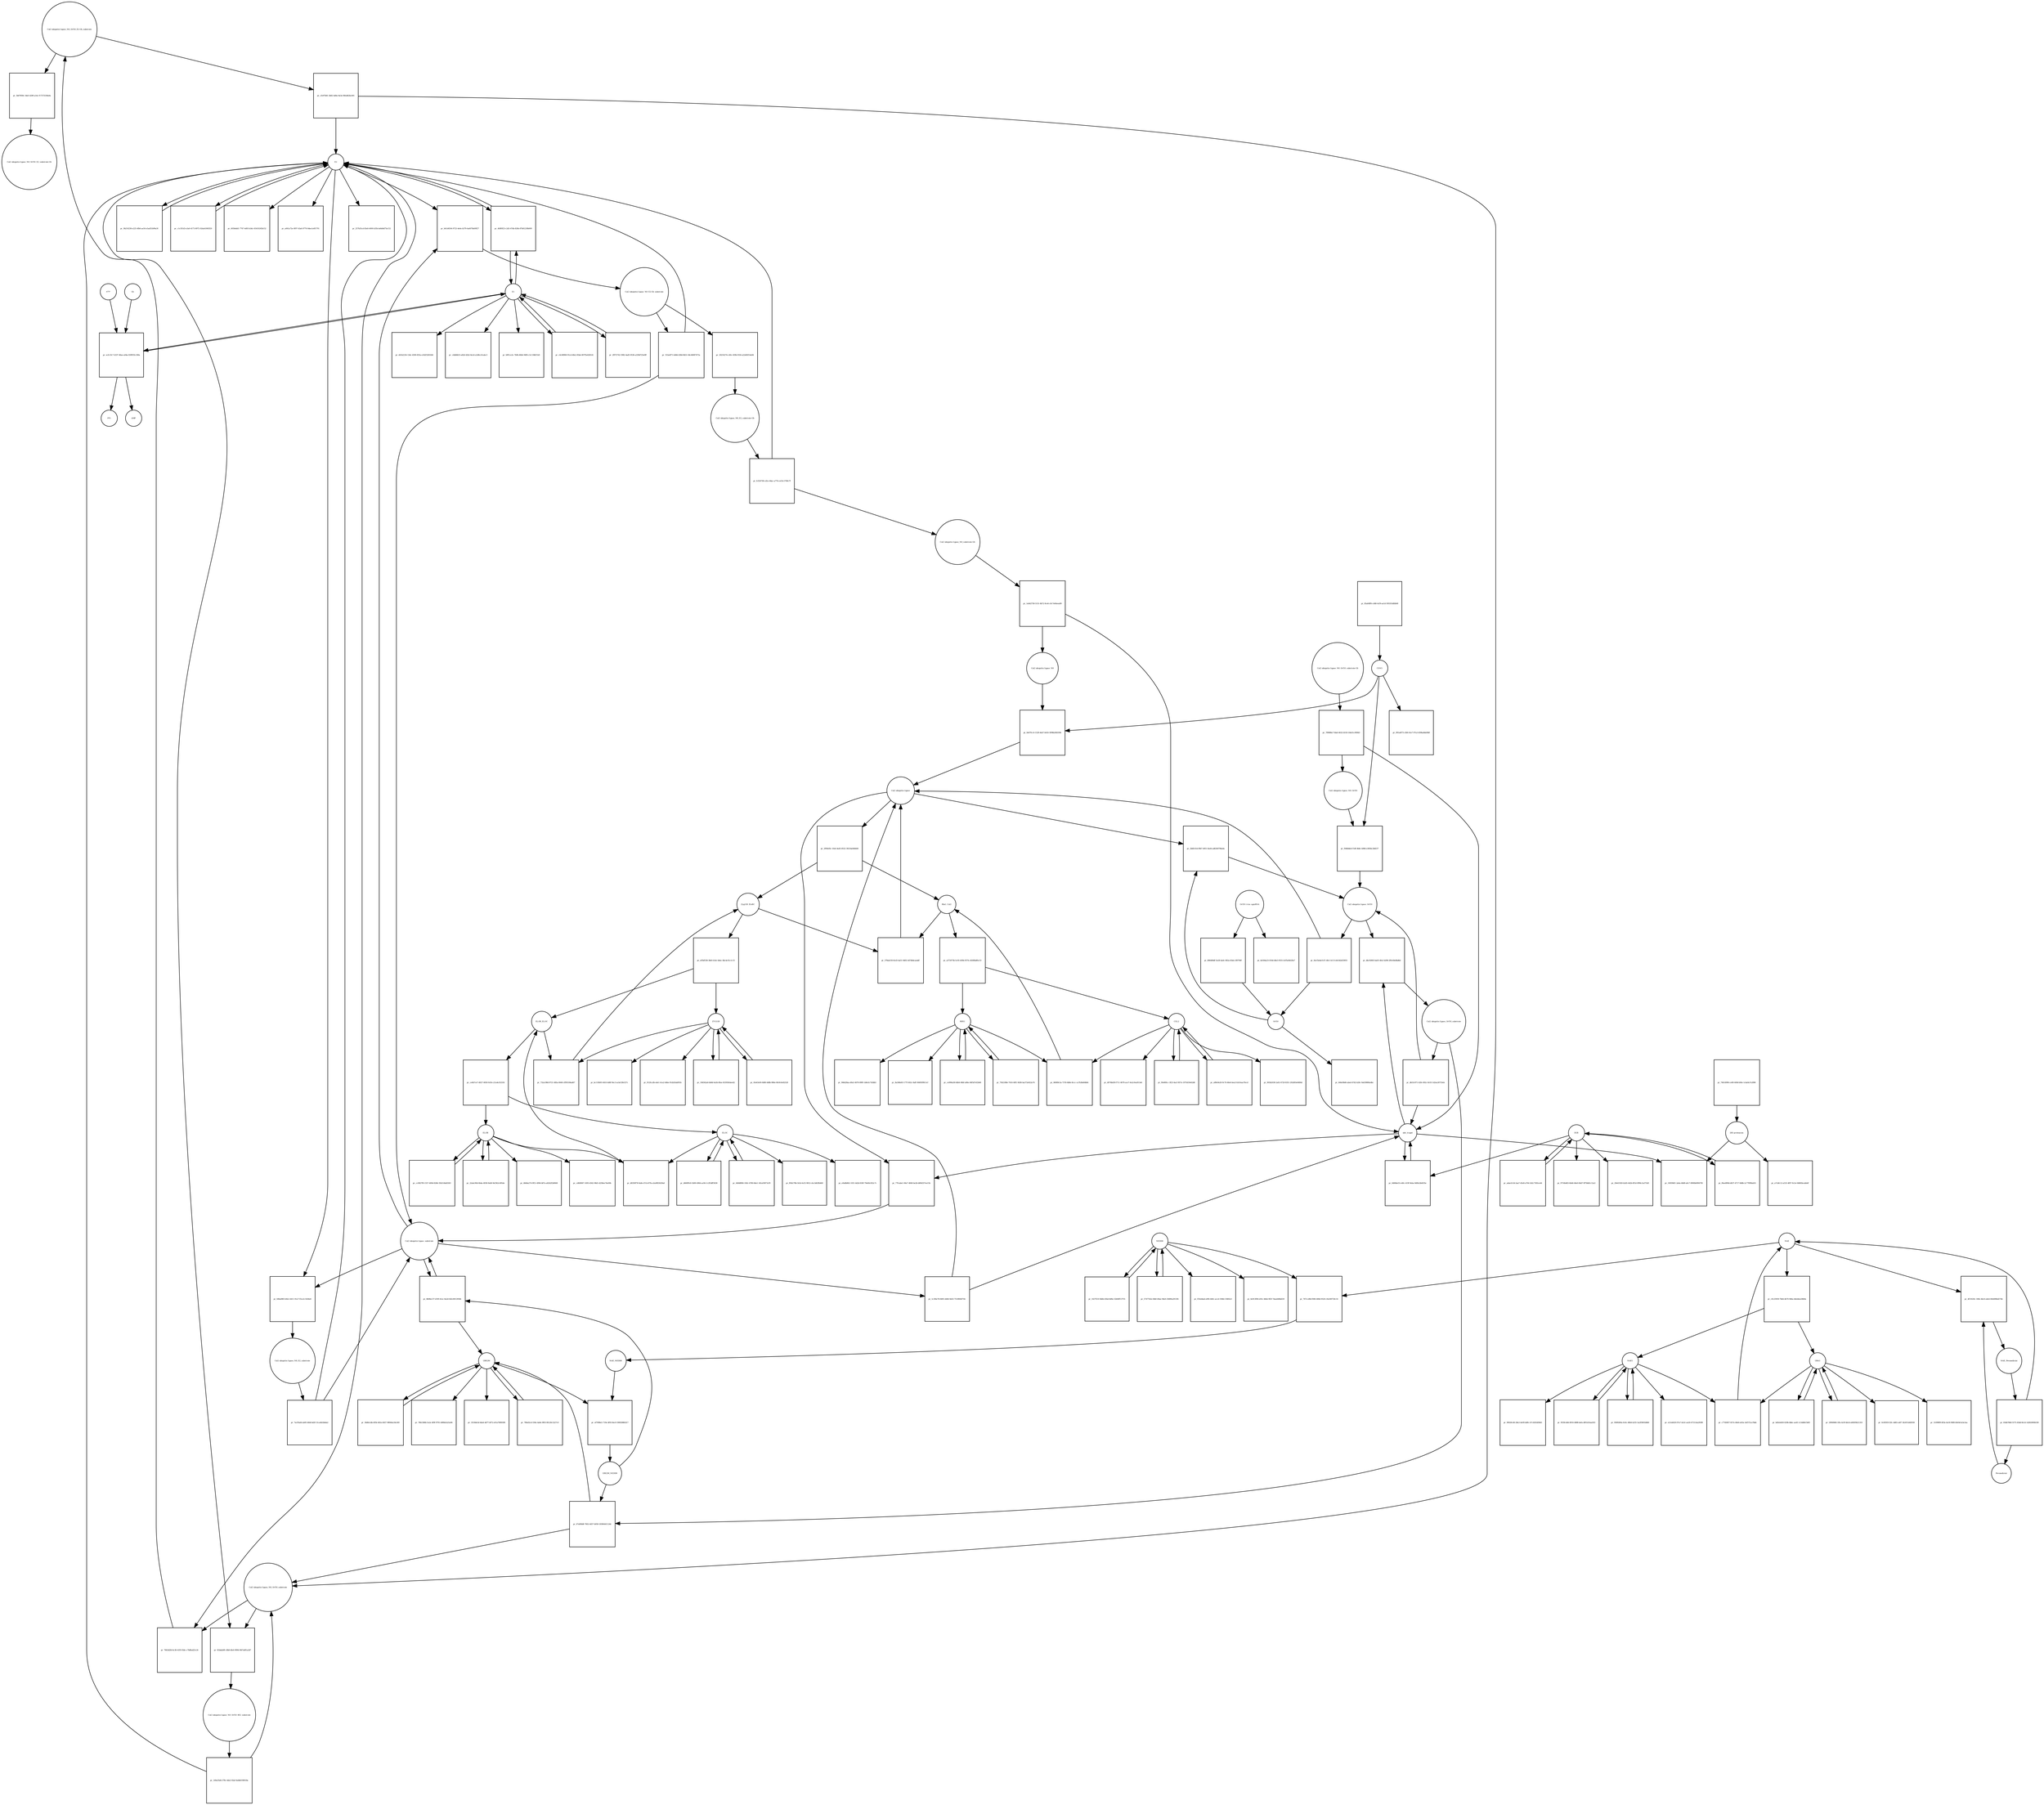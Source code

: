 strict digraph  {
"Cul2 ubiquitin ligase_N8_Orf10_E2-Ub_substrate" [annotation="urn_miriam_ncbiprotein_BCD58762|urn_miriam_hgnc.symbol_UBE2|urn_miriam_hgnc.symbol_ZYG11B|urn_miriam_hgnc.symbol_ELOB|urn_miriam_hgnc.symbol_ELOC|urn_miriam_hgnc.symbol_RBX1|urn_miriam_hgnc.symbol_CUL2|urn_miriam_hgnc.symbol_NEDD8", bipartite=0, cls=complex, fontsize=4, label="Cul2 ubiquitin ligase_N8_Orf10_E2-Ub_substrate", shape=circle];
"pr_5b07859c-3de5-429f-a14c-f17272539a9a" [annotation="", bipartite=1, cls=process, fontsize=4, label="pr_5b07859c-3de5-429f-a14c-f17272539a9a", shape=square];
"Cul2 ubiquitin ligase_N8_Orf10_E2_substrate-Ub" [annotation="urn_miriam_ncbiprotein_BCD58762|urn_miriam_hgnc.symbol_UBE2|urn_miriam_hgnc.symbol_ZYG11B|urn_miriam_hgnc.symbol_ELOB|urn_miriam_hgnc.symbol_ELOC|urn_miriam_hgnc.symbol_RBX1|urn_miriam_hgnc.symbol_CUL2|urn_miriam_hgnc.symbol_NEDD8", bipartite=0, cls=complex, fontsize=4, label="Cul2 ubiquitin ligase_N8_Orf10_E2_substrate-Ub", shape=circle];
"Cul2 ubiquitin ligase_N8_E2-Ub_substrate" [annotation="urn_miriam_hgnc.symbol_ZYG11B|urn_miriam_hgnc.symbol_RBX1|urn_miriam_hgnc.symbol_ELOB|urn_miriam_hgnc.symbol_ELOC|urn_miriam_hgnc.symbol_CUL2|urn_miriam_hgnc.symbol_NEDD8|urn_miriam_hgnc.symbol_UBE2", bipartite=0, cls=complex, fontsize=4, label="Cul2 ubiquitin ligase_N8_E2-Ub_substrate", shape=circle];
"pr_20216274-c40c-459b-91fd-a22d45f14e84" [annotation="", bipartite=1, cls=process, fontsize=4, label="pr_20216274-c40c-459b-91fd-a22d45f14e84", shape=square];
"Cul2 ubiquitin ligase_N8_E2_substrate-Ub" [annotation="urn_miriam_hgnc.symbol_ZYG11B|urn_miriam_hgnc.symbol_UBE2|urn_miriam_hgnc.symbol_ELOB|urn_miriam_hgnc.symbol_ELOC|urn_miriam_hgnc.symbol_RBX1|urn_miriam_hgnc.symbol_CUL2|urn_miriam_hgnc.symbol_NEDD8", bipartite=0, cls=complex, fontsize=4, label="Cul2 ubiquitin ligase_N8_E2_substrate-Ub", shape=circle];
E2 [annotation="urn_miriam_hgnc.symbol_UBE2", bipartite=0, cls=macromolecule, fontsize=4, label=E2, shape=circle];
"pr_4fdf0f23-c2d3-47db-826b-87b81238b009" [annotation="", bipartite=1, cls=process, fontsize=4, label="pr_4fdf0f23-c2d3-47db-826b-87b81238b009", shape=square];
E1 [annotation="urn_miriam_hgnc.symbol_UBA", bipartite=0, cls=macromolecule, fontsize=4, label=E1, shape=circle];
"pr_ecfc1fc7-4337-46ae-a04a-f20f935c180a" [annotation="", bipartite=1, cls=process, fontsize=4, label="pr_ecfc1fc7-4337-46ae-a04a-f20f935c180a", shape=square];
Ub [annotation="", bipartite=0, cls="simple chemical", fontsize=4, label=Ub, shape=circle];
ATP [annotation="", bipartite=0, cls="simple chemical", fontsize=4, label=ATP, shape=circle];
AMP [annotation="", bipartite=0, cls="simple chemical", fontsize=4, label=AMP, shape=circle];
PPi [annotation="", bipartite=0, cls="simple chemical", fontsize=4, label=PPi, shape=circle];
"Cul2 ubiquitin ligase_substrate" [annotation="urn_miriam_hgnc.symbol_ZYg11B|urn_miriam_hgnc.symbol_ELOB|urn_miriam_hgnc.symbol_ELOC|urn_miriam_hgnc.symbol_RBX1|urn_miriam_hgnc.symbol_CUL2|urn_miriam_hgnc.symbol_NEDD8", bipartite=0, cls=complex, fontsize=4, label="Cul2 ubiquitin ligase_substrate", shape=circle];
"pr_b61d4504-9723-4e6e-b379-6a607bb09f27" [annotation="", bipartite=1, cls=process, fontsize=4, label="pr_b61d4504-9723-4e6e-b379-6a607bb09f27", shape=square];
"Cul2 ubiquitin ligase_N8_Orf10_substrate" [annotation="urn_miriam_ncbiprotein_BCD58762|urn_miriam_hgnc.symbol_ZYG11B|urn_miriam_hgnc.symbol_ELOB|urn_miriam_hgnc.symbol_ELOC|urn_miriam_hgnc.symbol_RBX1|urn_miriam_hgnc.symbol_CUL2|urn_miriam_hgnc.symbol_NEDD8", bipartite=0, cls=complex, fontsize=4, label="Cul2 ubiquitin ligase_N8_Orf10_substrate", shape=circle];
"pr_7663d2fd-6c36-41f0-93dc-c7b8fad23c24" [annotation="", bipartite=1, cls=process, fontsize=4, label="pr_7663d2fd-6c36-41f0-93dc-c7b8fad23c24", shape=square];
ZYG11B [annotation="urn_miriam_hgnc_HGNC%3A25820", bipartite=0, cls=macromolecule, fontsize=4, label=ZYG11B, shape=circle];
"pr_19d342a6-bb8d-4a5b-8fae-65393febeed2" [annotation="", bipartite=1, cls=process, fontsize=4, label="pr_19d342a6-bb8d-4a5b-8fae-65393febeed2", shape=square];
UBE2M [annotation="urn_miriam_hgnc_HGNC%3A12491", bipartite=0, cls=macromolecule, fontsize=4, label=UBE2M, shape=circle];
"pr_7f8a02cd-556e-4a8e-9f03-06120c5227c0" [annotation="", bipartite=1, cls=process, fontsize=4, label="pr_7f8a02cd-556e-4a8e-9f03-06120c5227c0", shape=square];
UBA3 [annotation="urn_miriam_hgnc_HGNC%3A12470", bipartite=0, cls=macromolecule, fontsize=4, label=UBA3, shape=circle];
"pr_bd5eb450-029b-4bbc-aa45-1c5dd8cf3df1" [annotation="", bipartite=1, cls=process, fontsize=4, label="pr_bd5eb450-029b-4bbc-aa45-1c5dd8cf3df1", shape=square];
RBX1 [annotation="urn_miriam_hgnc_HGNC%3A9928", bipartite=0, cls=macromolecule, fontsize=4, label=RBX1, shape=circle];
"pr_ce996a58-6db4-46bf-a86e-64f5d7ef2b40" [annotation="", bipartite=1, cls=process, fontsize=4, label="pr_ce996a58-6db4-46bf-a86e-64f5d7ef2b40", shape=square];
"Orf10 (+)ss sgmRNA" [annotation=urn_miriam_ncbiprotein_BCD58762, bipartite=0, cls="nucleic acid feature", fontsize=4, label="Orf10 (+)ss sgmRNA", shape=circle];
"pr_896408df-5e28-4a0c-802a-65dcc3f0700f" [annotation="", bipartite=1, cls=process, fontsize=4, label="pr_896408df-5e28-4a0c-802a-65dcc3f0700f", shape=square];
Orf10 [annotation=urn_miriam_ncbiprotein_BCD58762, bipartite=0, cls=macromolecule, fontsize=4, label=Orf10, shape=circle];
NEDD8 [annotation="urn_miriam_hgnc_HGNC%3A7732", bipartite=0, cls=macromolecule, fontsize=4, label=NEDD8, shape=circle];
"pr_1627f21f-6b6b-45bd-8d9a-52bf4ff13755" [annotation="", bipartite=1, cls=process, fontsize=4, label="pr_1627f21f-6b6b-45bd-8d9a-52bf4ff13755", shape=square];
NAE1 [annotation="urn_miriam_hgnc_HGNC%3A621", bipartite=0, cls=macromolecule, fontsize=4, label=NAE1, shape=circle];
"pr_9559c4d4-6916-4888-befa-df01d14aa503" [annotation="", bipartite=1, cls=process, fontsize=4, label="pr_9559c4d4-6916-4888-befa-df01d14aa503", shape=square];
ELOC [annotation="urn_miriam_hgnc_HGNC%3A11617", bipartite=0, cls=macromolecule, fontsize=4, label=ELOC, shape=circle];
"pr_d660f9c8-3b90-4964-ac84-1c2f5dff5838" [annotation="", bipartite=1, cls=process, fontsize=4, label="pr_d660f9c8-3b90-4964-ac84-1c2f5dff5838", shape=square];
ELOB [annotation="urn_miriam_hgnc_HGNC%3A11619", bipartite=0, cls=macromolecule, fontsize=4, label=ELOB, shape=circle];
"pr_cc0827f8-1557-409d-828d-35b514bd5583" [annotation="", bipartite=1, cls=process, fontsize=4, label="pr_cc0827f8-1557-409d-828d-35b514bd5583", shape=square];
"pr_9b216238-e225-4fb6-ae54-e5ad51b99a30" [annotation="", bipartite=1, cls=process, fontsize=4, label="pr_9b216238-e225-4fb6-ae54-e5ad51b99a30", shape=square];
"pr_c6c68960-91cd-48e2-85de-807f5e628141" [annotation="", bipartite=1, cls=process, fontsize=4, label="pr_c6c68960-91cd-48e2-85de-807f5e628141", shape=square];
DUB [annotation="urn_miriam_hgnc.symbol_DUB", bipartite=0, cls=macromolecule, fontsize=4, label=DUB, shape=circle];
"pr_f6ee899d-d637-4717-9d8b-2c77f0f8ab55" [annotation="", bipartite=1, cls=process, fontsize=4, label="pr_f6ee899d-d637-4717-9d8b-2c77f0f8ab55", shape=square];
CUL2 [annotation="urn_miriam_hgnc_HGNC%3A2552", bipartite=0, cls=macromolecule, fontsize=4, label=CUL2, shape=circle];
"pr_f0e80fcc-3f23-4acf-857a-1975d19e62d6" [annotation="", bipartite=1, cls=process, fontsize=4, label="pr_f0e80fcc-3f23-4acf-857a-1975d19e62d6", shape=square];
"pr_45e63ef4-0d80-4d8b-986e-6fe9c6e82528" [annotation="", bipartite=1, cls=process, fontsize=4, label="pr_45e63ef4-0d80-4d8b-986e-6fe9c6e82528", shape=square];
"pr_36d6e1db-4f5b-445a-b927-98944a18e349" [annotation="", bipartite=1, cls=process, fontsize=4, label="pr_36d6e1db-4f5b-445a-b927-98944a18e349", shape=square];
"pr_29f40666-1ffa-4cf0-bb1d-a685f9421310" [annotation="", bipartite=1, cls=process, fontsize=4, label="pr_29f40666-1ffa-4cf0-bb1d-a685f9421310", shape=square];
"pr_7562188e-7416-40f1-9d36-ba372e822a74" [annotation="", bipartite=1, cls=process, fontsize=4, label="pr_7562188e-7416-40f1-9d36-ba372e822a74", shape=square];
"pr_57477d2e-fdb0-49ae-94e0-29d90a2913f4" [annotation="", bipartite=1, cls=process, fontsize=4, label="pr_57477d2e-fdb0-49ae-94e0-29d90a2913f4", shape=square];
"pr_9589260a-0c6c-40b4-b255-5a2f5801b8b0" [annotation="", bipartite=1, cls=process, fontsize=4, label="pr_9589260a-0c6c-40b4-b255-5a2f5801b8b0", shape=square];
"pr_0d0d8f66-10b1-4780-8de1-341a93873cf9" [annotation="", bipartite=1, cls=process, fontsize=4, label="pr_0d0d8f66-10b1-4780-8de1-341a93873cf9", shape=square];
"pr_22abc90d-6b4a-4938-9eb9-9ef362c495de" [annotation="", bipartite=1, cls=process, fontsize=4, label="pr_22abc90d-6b4a-4938-9eb9-9ef362c495de", shape=square];
"pr_c1c5f1d3-e3a0-4173-8972-02da41865f20" [annotation="", bipartite=1, cls=process, fontsize=4, label="pr_c1c5f1d3-e3a0-4173-8972-02da41865f20", shape=square];
"pr_2f972742-5982-4ad5-9536-a339d725e0ff" [annotation="", bipartite=1, cls=process, fontsize=4, label="pr_2f972742-5982-4ad5-9536-a339d725e0ff", shape=square];
"pr_adae3c5d-2aa7-45e8-a764-5d2c7383ce44" [annotation="", bipartite=1, cls=process, fontsize=4, label="pr_adae3c5d-2aa7-45e8-a764-5d2c7383ce44", shape=square];
"pr_a89e9e26-9c74-46e4-bea3-b3cfeaa7fecd" [annotation="", bipartite=1, cls=process, fontsize=4, label="pr_a89e9e26-9c74-46e4-bea3-b3cfeaa7fecd", shape=square];
"pr_85a64ff6-cd48-4cf9-ae1d-595555dfdb49" [annotation="", bipartite=1, cls=process, fontsize=4, label="pr_85a64ff6-cd48-4cf9-ae1d-595555dfdb49", shape=square];
CSN5 [annotation="", bipartite=0, cls=complex, fontsize=4, label=CSN5, shape=circle];
"pr_74614996-ce08-449d-bf4e-1cba9a7e2896" [annotation="", bipartite=1, cls=process, fontsize=4, label="pr_74614996-ce08-449d-bf4e-1cba9a7e2896", shape=square];
"26S-proteasom" [annotation="urn_miriam_obo.go_GO%3A0000502", bipartite=0, cls=complex, fontsize=4, label="26S-proteasom", shape=circle];
NAE_Pevonedistat [annotation="urn_miriam_obo.chebi_CHEBI%3A145535|urn_miriam_hgnc.symbol_NAE1|urn_miriam_hgnc.symbol_UBA3", bipartite=0, cls=complex, fontsize=4, label=NAE_Pevonedistat, shape=circle];
"pr_65db768d-5575-45dd-8e1d-1d282000b538" [annotation="", bipartite=1, cls=process, fontsize=4, label="pr_65db768d-5575-45dd-8e1d-1d282000b538", shape=square];
Pevonedistat [annotation="urn_miriam_obo.chebi_CHEBI%3A145535", bipartite=0, cls="simple chemical", fontsize=4, label=Pevonedistat, shape=circle];
NAE [annotation="urn_miriam_hgnc.symbol_NAE1|urn_miriam_hgnc.symbol_UBA3", bipartite=0, cls=complex, fontsize=4, label=NAE, shape=circle];
"pr_c9c25959-7b64-4b70-946a-d4eb4ea58b9a" [annotation="", bipartite=1, cls=process, fontsize=4, label="pr_c9c25959-7b64-4b70-946a-d4eb4ea58b9a", shape=square];
ELOB_ELOC [annotation="urn_miriam_hgnc.symbol_ELOB|urn_miriam_hgnc.symbol_ELOC", bipartite=0, cls=complex, fontsize=4, label=ELOB_ELOC, shape=circle];
"pr_ce4b7ce7-d027-4050-9cfb-c21a4e3521fd" [annotation="", bipartite=1, cls=process, fontsize=4, label="pr_ce4b7ce7-d027-4050-9cfb-c21a4e3521fd", shape=square];
Zyg11B_EloBC [annotation="urn_miriam_hgnc.symbol_ZYG11B|urn_miriam_hgnc.symbol_ELOB|urn_miriam_hgnc.symbol_ELOC", bipartite=0, cls=complex, fontsize=4, label=Zyg11B_EloBC, shape=circle];
"pr_ef5bf538-38e0-41dc-b0ec-4bc4c01c1c15" [annotation="", bipartite=1, cls=process, fontsize=4, label="pr_ef5bf538-38e0-41dc-b0ec-4bc4c01c1c15", shape=square];
"Cul2 ubiquitin ligase_N8_substrate-Ub" [annotation="urn_miriam_hgnc.symbol_ZYG11B|urn_miriam_hgnc.symbol_ELOB|urn_miriam_hgnc.symbol_ELOC|urn_miriam_hgnc.symbol_RBX1|urn_miriam_hgnc.symbol_CUL2|urn_miriam_hgnc.symbol_NEDD8", bipartite=0, cls=complex, fontsize=4, label="Cul2 ubiquitin ligase_N8_substrate-Ub", shape=circle];
"pr_1eb62758-5151-4b72-9ce6-c0c7e64eea89" [annotation="", bipartite=1, cls=process, fontsize=4, label="pr_1eb62758-5151-4b72-9ce6-c0c7e64eea89", shape=square];
"Cul2 ubiquitin ligase_N8" [annotation="urn_miriam_hgnc.symbol_ZYG11B|urn_miriam_hgnc.symbol_ELOB|urn_miriam_hgnc.symbol_ELOC|urn_miriam_hgnc.symbol_RBX1|urn_miriam_hgnc.symbol_CUL2|urn_miriam_hgnc.symbol_NEDD8", bipartite=0, cls=complex, fontsize=4, label="Cul2 ubiquitin ligase_N8", shape=circle];
ubit_traget [annotation="", bipartite=0, cls=macromolecule, fontsize=4, label=ubit_traget, shape=circle];
"pr_1c3f4e78-8495-4466-9e63-7510f60d75fc" [annotation="", bipartite=1, cls=process, fontsize=4, label="pr_1c3f4e78-8495-4466-9e63-7510f60d75fc", shape=square];
"Cul2 ubiquitin ligase" [annotation="urn_miriam_hgnc.symbol_RBX1|urn_miriam_hgnc.symbol_CUL2|urn_miriam_hgnc.symbol_ZYG11B|urn_miriam_hgnc.symbol_ELOB|urn_miriam_hgnc.symbol_ELOC", bipartite=0, cls=complex, fontsize=4, label="Cul2 ubiquitin ligase", shape=circle];
"Cul2 ubiquitin ligase_N8_Orf10_substrate-Ub" [annotation="urn_miriam_ncbiprotein_BCD58762|urn_miriam_hgnc.symbol_ZYG11B|urn_miriam_hgnc.symbol_ELOB|urn_miriam_hgnc.symbol_ELOC|urn_miriam_hgnc.symbol_RBX1|urn_miriam_hgnc.symbol_CUL2|urn_miriam_hgnc.symbol_NEDD8", bipartite=0, cls=complex, fontsize=4, label="Cul2 ubiquitin ligase_N8_Orf10_substrate-Ub", shape=circle];
"pr_7f8088a7-fda6-4632-b518-16dcfcc969d3" [annotation="", bipartite=1, cls=process, fontsize=4, label="pr_7f8088a7-fda6-4632-b518-16dcfcc969d3", shape=square];
"Cul2 ubiquitin ligase_N8_Orf10" [annotation="urn_miriam_hgnc.symbol_ZYG11B|urn_miriam_hgnc.symbol_ELOB|urn_miriam_hgnc.symbol_ELOC|urn_miriam_hgnc.symbol_RBX1|urn_miriam_hgnc.symbol_CUL2|urn_miriam_hgnc.symbol_NEDD8|urn_miriam_ncbiprotein_BCD58762", bipartite=0, cls=complex, fontsize=4, label="Cul2 ubiquitin ligase_N8_Orf10", shape=circle];
"Cul2 ubiquitin ligase_Orf10_substrate" [annotation="urn_miriam_ncbiprotein_BCD58762|urn_miriam_hgnc.symbol_ZYg11B|urn_miriam_hgnc.symbol_ELOB|urn_miriam_hgnc.symbol_ELOC|urn_miriam_hgnc.symbol_RBX1|urn_miriam_hgnc.symbol_CUL2", bipartite=0, cls=complex, fontsize=4, label="Cul2 ubiquitin ligase_Orf10_substrate", shape=circle];
"pr_db53c971-42fe-492c-8c03-1d2ea30733eb" [annotation="", bipartite=1, cls=process, fontsize=4, label="pr_db53c971-42fe-492c-8c03-1d2ea30733eb", shape=square];
"Cul2 ubiquitin ligase_Orf10" [annotation="urn_miriam_ncbiprotein_BCD58762|urn_miriam_hgnc.symbol_ZYG11B|urn_miriam_hgnc.symbol_ELOB|urn_miriam_hgnc.symbol_ELOC|urn_miriam_hgnc.symbol_RBX1|urn_miriam_hgnc.symbol_CUL2", bipartite=0, cls=complex, fontsize=4, label="Cul2 ubiquitin ligase_Orf10", shape=circle];
"pr_f048dde4-f1d9-4b8c-b984-e385bc2b8237" [annotation="", bipartite=1, cls=process, fontsize=4, label="pr_f048dde4-f1d9-4b8c-b984-e385bc2b8237", shape=square];
"pr_0ecf2ebd-fcf1-4fe1-b113-efe542d33955" [annotation="", bipartite=1, cls=process, fontsize=4, label="pr_0ecf2ebd-fcf1-4fe1-b113-efe542d33955", shape=square];
"pr_6e67fcc4-1529-4eb7-b416-5f98b268359b" [annotation="", bipartite=1, cls=process, fontsize=4, label="pr_6e67fcc4-1529-4eb7-b416-5f98b268359b", shape=square];
"pr_2f09ef4c-10e4-4a45-8522-3921ba9d4440" [annotation="", bipartite=1, cls=process, fontsize=4, label="pr_2f09ef4c-10e4-4a45-8522-3921ba9d4440", shape=square];
Rbx1_Cul2 [annotation="urn_miriam_hgnc.symbol_RBX1|urn_miriam_hgnc.symbol_CUL2", bipartite=0, cls=complex, fontsize=4, label=Rbx1_Cul2, shape=circle];
"pr_fcf24738-cd1e-44ac-a774-ce53c1769c7f" [annotation="", bipartite=1, cls=process, fontsize=4, label="pr_fcf24738-cd1e-44ac-a774-ce53c1769c7f", shape=square];
"Cul2 ubiquitin ligase_N8_E2_substrate" [annotation="urn_miriam_hgnc.symbol_ZYG11B|urn_miriam_hgnc.symbol_ELOB|urn_miriam_hgnc.symbol_ELOC|urn_miriam_hgnc.symbol_RBX1|urn_miriam_hgnc.symbol_CUL2|urn_miriam_hgnc.symbol_NEDD8", bipartite=0, cls=complex, fontsize=4, label="Cul2 ubiquitin ligase_N8_E2_substrate", shape=circle];
"pr_7ac95afd-ab05-4fdd-bd3f-31ca4b1bbda2" [annotation="", bipartite=1, cls=process, fontsize=4, label="pr_7ac95afd-ab05-4fdd-bd3f-31ca4b1bbda2", shape=square];
"Cul2 ubiquitin ligase_N8_Orf10_0E2_substrate" [annotation="urn_miriam_ncbiprotein_BCD58762|urn_miriam_hgnc.symbol_ZYG11B|urn_miriam_hgnc.symbol_ELOB|urn_miriam_hgnc.symbol_ELOC|urn_miriam_hgnc.symbol_RBX1|urn_miriam_hgnc.symbol_CUL2|urn_miriam_hgnc.symbol_NEDD8|urn_miriam_hgnc.symbol_UBE2", bipartite=0, cls=complex, fontsize=4, label="Cul2 ubiquitin ligase_N8_Orf10_0E2_substrate", shape=circle];
"pr_149a35d4-378c-4de2-92af-6a4b6190018a" [annotation="", bipartite=1, cls=process, fontsize=4, label="pr_149a35d4-378c-4de2-92af-6a4b6190018a", shape=square];
"pr_a372073b-5c93-459b-9374-c820fbd85c53" [annotation="", bipartite=1, cls=process, fontsize=4, label="pr_a372073b-5c93-459b-9374-c820fbd85c53", shape=square];
"pr_0d66be55-e40c-419f-9eba-9d0fa3b4035e" [annotation="", bipartite=1, cls=process, fontsize=4, label="pr_0d66be55-e40c-419f-9eba-9d0fa3b4035e", shape=square];
"pr_553a4f71-b48d-438d-8b51-64c46087473a" [annotation="", bipartite=1, cls=process, fontsize=4, label="pr_553a4f71-b48d-438d-8b51-64c46087473a", shape=square];
"pr_cfe97b81-2b82-4d0a-9a3e-f6fed62bc491" [annotation="", bipartite=1, cls=process, fontsize=4, label="pr_cfe97b81-2b82-4d0a-9a3e-f6fed62bc491", shape=square];
"pr_10059bf1-2a6a-48d9-a0c7-8900b6994705" [annotation="", bipartite=1, cls=process, fontsize=4, label="pr_10059bf1-2a6a-48d9-a0c7-8900b6994705", shape=square];
"pr_bc110b93-4410-4d6f-9ec3-acbcf28cf27c" [annotation="", bipartite=1, cls=process, fontsize=4, label="pr_bc110b93-4410-4d6f-9ec3-acbcf28cf27c", shape=square];
"pr_912fca3b-ede1-4ca2-b4be-91d2d3abf01b" [annotation="", bipartite=1, cls=process, fontsize=4, label="pr_912fca3b-ede1-4ca2-b4be-91d2d3abf01b", shape=square];
"pr_78b1586b-5e2e-4f9f-9791-b9f8dcb25a94" [annotation="", bipartite=1, cls=process, fontsize=4, label="pr_78b1586b-5e2e-4f9f-9791-b9f8dcb25a94", shape=square];
"pr_3518de5d-4da4-4d77-bf72-e01a70f693f6" [annotation="", bipartite=1, cls=process, fontsize=4, label="pr_3518de5d-4da4-4d77-bf72-e01a70f693f6", shape=square];
"pr_0c0f5f5f-f2fc-4d65-a4f7-3b347a9d5930" [annotation="", bipartite=1, cls=process, fontsize=4, label="pr_0c0f5f5f-f2fc-4d65-a4f7-3b347a9d5930", shape=square];
"pr_51099ff9-8f3a-4e30-96f8-b9e9e5a5e3aa" [annotation="", bipartite=1, cls=process, fontsize=4, label="pr_51099ff9-8f3a-4e30-96f8-b9e9e5a5e3aa", shape=square];
"pr_946d28aa-d0a5-4676-89f0-1d6e5c7d3db5" [annotation="", bipartite=1, cls=process, fontsize=4, label="pr_946d28aa-d0a5-4676-89f0-1d6e5c7d3db5", shape=square];
"pr_8a368e83-177f-402c-8aff-06495f9fc5cf" [annotation="", bipartite=1, cls=process, fontsize=4, label="pr_8a368e83-177f-402c-8aff-06495f9fc5cf", shape=square];
"pr_6e504a23-010d-48e3-9531-b1f5e0b32fa7" [annotation="", bipartite=1, cls=process, fontsize=4, label="pr_6e504a23-010d-48e3-9531-b1f5e0b32fa7", shape=square];
"pr_644e9b46-abed-47d2-b28c-9a639806a4bc" [annotation="", bipartite=1, cls=process, fontsize=4, label="pr_644e9b46-abed-47d2-b28c-9a639806a4bc", shape=square];
"pr_f35eb4ad-a9f4-440c-accd-1946c13683e3" [annotation="", bipartite=1, cls=process, fontsize=4, label="pr_f35eb4ad-a9f4-440c-accd-1946c13683e3", shape=square];
"pr_6e913f08-e05c-48eb-9f2f-7daa448bd25f" [annotation="", bipartite=1, cls=process, fontsize=4, label="pr_6e913f08-e05c-48eb-9f2f-7daa448bd25f", shape=square];
"pr_e21eb020-07a7-4cb1-ae20-47311da293f8" [annotation="", bipartite=1, cls=process, fontsize=4, label="pr_e21eb020-07a7-4cb1-ae20-47311da293f8", shape=square];
"pr_90020c46-28e3-4e09-bd9c-b7c4363d56b5" [annotation="", bipartite=1, cls=process, fontsize=4, label="pr_90020c46-28e3-4e09-bd9c-b7c4363d56b5", shape=square];
"pr_ff4b178b-541d-4cf2-9812-cbc3d43fb460" [annotation="", bipartite=1, cls=process, fontsize=4, label="pr_ff4b178b-541d-4cf2-9812-cbc3d43fb460", shape=square];
"pr_e9a8b862-1031-4d2d-818f-79e60c832c7c" [annotation="", bipartite=1, cls=process, fontsize=4, label="pr_e9a8b862-1031-4d2d-818f-79e60c832c7c", shape=square];
"pr_48d4a274-9f51-4994-b87a-a8242f2bf668" [annotation="", bipartite=1, cls=process, fontsize=4, label="pr_48d4a274-9f51-4994-b87a-a8242f2bf668", shape=square];
"pr_cdfd0067-1695-4562-98d1-d258ee74e00b" [annotation="", bipartite=1, cls=process, fontsize=4, label="pr_cdfd0067-1695-4562-98d1-d258ee74e00b", shape=square];
"pr_493b4dd1-7747-4d93-b3dc-65410245b152" [annotation="", bipartite=1, cls=process, fontsize=4, label="pr_493b4dd1-7747-4d93-b3dc-65410245b152", shape=square];
"pr_a061a72e-0f97-43a6-9770-9dee1e0f1791" [annotation="", bipartite=1, cls=process, fontsize=4, label="pr_a061a72e-0f97-43a6-9770-9dee1e0f1791", shape=square];
"pr_d41b2234-13dc-4500-835a-e342f3281fd4" [annotation="", bipartite=1, cls=process, fontsize=4, label="pr_d41b2234-13dc-4500-835a-e342f3281fd4", shape=square];
"pr_c4db6b53-a82d-42b2-8a1d-a1d8cc0cabc3" [annotation="", bipartite=1, cls=process, fontsize=4, label="pr_c4db6b53-a82d-42b2-8a1d-a1d8cc0cabc3", shape=square];
"pr_9716b483-6b46-46e0-84d7-9f7b8d1c12a3" [annotation="", bipartite=1, cls=process, fontsize=4, label="pr_9716b483-6b46-46e0-84d7-9f7b8d1c12a3", shape=square];
"pr_29e61920-b2d5-442b-8f1d-0f96c3a375d5" [annotation="", bipartite=1, cls=process, fontsize=4, label="pr_29e61920-b2d5-442b-8f1d-0f96c3a375d5", shape=square];
"pr_903b2038-2a02-4720-8351-292d93e6484d" [annotation="", bipartite=1, cls=process, fontsize=4, label="pr_903b2038-2a02-4720-8351-292d93e6484d", shape=square];
"pr_d074bd30-f711-4679-ace7-4e2c0ea913e6" [annotation="", bipartite=1, cls=process, fontsize=4, label="pr_d074bd30-f711-4679-ace7-4e2c0ea913e6", shape=square];
"pr_991a4f73-cfb0-41e7-97a3-459ba8def8df" [annotation="", bipartite=1, cls=process, fontsize=4, label="pr_991a4f73-cfb0-41e7-97a3-459ba8def8df", shape=square];
"pr_a7cbfc12-a533-4f87-9c3e-04865bcabb4f" [annotation="", bipartite=1, cls=process, fontsize=4, label="pr_a7cbfc12-a533-4f87-9c3e-04865bcabb4f", shape=square];
NAE_NEDD8 [annotation="urn_miriam_hgnc.symbol_NEDD8|urn_miriam_hgnc.symbol_NAE1|urn_miriam_hgnc.symbol_UBA3", bipartite=0, cls=complex, fontsize=4, label=NAE_NEDD8, shape=circle];
"pr_ef7096e5-719e-4f93-8ec0-590f288fd317" [annotation="", bipartite=1, cls=process, fontsize=4, label="pr_ef7096e5-719e-4f93-8ec0-590f288fd317", shape=square];
UBE2M_NEDD8 [annotation="urn_miriam_hgnc.symbol_UBE2M|urn_miriam_hgnc.symbol_NEDD8", bipartite=0, cls=complex, fontsize=4, label=UBE2M_NEDD8, shape=circle];
"pr_2b6fc61d-f8b7-4051-8a44-ad626079beda" [annotation="", bipartite=1, cls=process, fontsize=4, label="pr_2b6fc61d-f8b7-4051-8a44-ad626079beda", shape=square];
"pr_767ccd9d-f006-408d-9520-c9a500720c16" [annotation="", bipartite=1, cls=process, fontsize=4, label="pr_767ccd9d-f006-408d-9520-c9a500720c16", shape=square];
"pr_4f31620c-180e-4bc6-a4e4-844498bd274b" [annotation="", bipartite=1, cls=process, fontsize=4, label="pr_4f31620c-180e-4bc6-a4e4-844498bd274b", shape=square];
"pr_c77d5857-657e-40e6-a63a-3ef572ca7bbb" [annotation="", bipartite=1, cls=process, fontsize=4, label="pr_c77d5857-657e-40e6-a63a-3ef572ca7bbb", shape=square];
"pr_732a198d-9721-485a-8440-cff95184ad67" [annotation="", bipartite=1, cls=process, fontsize=4, label="pr_732a198d-9721-485a-8440-cff95184ad67", shape=square];
"pr_d8359f78-9a8e-47cb-87fa-a5a9855629a6" [annotation="", bipartite=1, cls=process, fontsize=4, label="pr_d8359f78-9a8e-47cb-87fa-a5a9855629a6", shape=square];
"pr_578ab150-8cd3-4a51-9d02-447db4caa4df" [annotation="", bipartite=1, cls=process, fontsize=4, label="pr_578ab150-8cd3-4a51-9d02-447db4caa4df", shape=square];
"pr_77fcabe1-06e7-4840-be2b-b89d337ee15b" [annotation="", bipartite=1, cls=process, fontsize=4, label="pr_77fcabe1-06e7-4840-be2b-b89d337ee15b", shape=square];
"pr_8b98a137-d19f-41ec-8a2d-0d2c8012956b" [annotation="", bipartite=1, cls=process, fontsize=4, label="pr_8b98a137-d19f-41ec-8a2d-0d2c8012956b", shape=square];
"pr_dbc92803-ba03-4fe2-b298-2f0c60e8bd6d" [annotation="", bipartite=1, cls=process, fontsize=4, label="pr_dbc92803-ba03-4fe2-b298-2f0c60e8bd6d", shape=square];
"pr_67af68d8-7602-4457-b058-183064411244" [annotation="", bipartite=1, cls=process, fontsize=4, label="pr_67af68d8-7602-4457-b058-183064411244", shape=square];
"pr_fd9ad983-b9e2-4411-91a7-f3ca1c1b56e6" [annotation="", bipartite=1, cls=process, fontsize=4, label="pr_fd9ad983-b9e2-4411-91a7-f3ca1c1b56e6", shape=square];
"pr_81bdab9f-c8b8-4fe6-9994-f467a8f1a3d7" [annotation="", bipartite=1, cls=process, fontsize=4, label="pr_81bdab9f-c8b8-4fe6-9994-f467a8f1a3d7", shape=square];
"pr_66089c5a-737d-4b8e-8ccc-ca7b3bd44b8c" [annotation="", bipartite=1, cls=process, fontsize=4, label="pr_66089c5a-737d-4b8e-8ccc-ca7b3bd44b8c", shape=square];
"pr_b9f1ce3c-7b9b-46b4-94f8-c3c118bf15d1" [annotation="", bipartite=1, cls=process, fontsize=4, label="pr_b9f1ce3c-7b9b-46b4-94f8-c3c118bf15d1", shape=square];
"pr_257b35cd-83e8-4000-b35b-bd4d4d75e152" [annotation="", bipartite=1, cls=process, fontsize=4, label="pr_257b35cd-83e8-4000-b35b-bd4d4d75e152", shape=square];
"Cul2 ubiquitin ligase_N8_Orf10_E2-Ub_substrate" -> "pr_5b07859c-3de5-429f-a14c-f17272539a9a"  [annotation="", interaction_type=consumption];
"Cul2 ubiquitin ligase_N8_Orf10_E2-Ub_substrate" -> "pr_cfe97b81-2b82-4d0a-9a3e-f6fed62bc491"  [annotation="", interaction_type=consumption];
"pr_5b07859c-3de5-429f-a14c-f17272539a9a" -> "Cul2 ubiquitin ligase_N8_Orf10_E2_substrate-Ub"  [annotation="", interaction_type=production];
"Cul2 ubiquitin ligase_N8_E2-Ub_substrate" -> "pr_20216274-c40c-459b-91fd-a22d45f14e84"  [annotation="", interaction_type=consumption];
"Cul2 ubiquitin ligase_N8_E2-Ub_substrate" -> "pr_553a4f71-b48d-438d-8b51-64c46087473a"  [annotation="", interaction_type=consumption];
"pr_20216274-c40c-459b-91fd-a22d45f14e84" -> "Cul2 ubiquitin ligase_N8_E2_substrate-Ub"  [annotation="", interaction_type=production];
"Cul2 ubiquitin ligase_N8_E2_substrate-Ub" -> "pr_fcf24738-cd1e-44ac-a774-ce53c1769c7f"  [annotation="", interaction_type=consumption];
E2 -> "pr_4fdf0f23-c2d3-47db-826b-87b81238b009"  [annotation="", interaction_type=consumption];
E2 -> "pr_b61d4504-9723-4e6e-b379-6a607bb09f27"  [annotation="", interaction_type=consumption];
E2 -> "pr_7663d2fd-6c36-41f0-93dc-c7b8fad23c24"  [annotation="", interaction_type=consumption];
E2 -> "pr_9b216238-e225-4fb6-ae54-e5ad51b99a30"  [annotation="", interaction_type=consumption];
E2 -> "pr_c1c5f1d3-e3a0-4173-8972-02da41865f20"  [annotation="", interaction_type=consumption];
E2 -> "pr_493b4dd1-7747-4d93-b3dc-65410245b152"  [annotation="", interaction_type=consumption];
E2 -> "pr_a061a72e-0f97-43a6-9770-9dee1e0f1791"  [annotation="", interaction_type=consumption];
E2 -> "pr_fd9ad983-b9e2-4411-91a7-f3ca1c1b56e6"  [annotation="", interaction_type=consumption];
E2 -> "pr_81bdab9f-c8b8-4fe6-9994-f467a8f1a3d7"  [annotation="", interaction_type=consumption];
E2 -> "pr_257b35cd-83e8-4000-b35b-bd4d4d75e152"  [annotation="", interaction_type=consumption];
"pr_4fdf0f23-c2d3-47db-826b-87b81238b009" -> E2  [annotation="", interaction_type=production];
"pr_4fdf0f23-c2d3-47db-826b-87b81238b009" -> E1  [annotation="", interaction_type=production];
E1 -> "pr_4fdf0f23-c2d3-47db-826b-87b81238b009"  [annotation="", interaction_type=consumption];
E1 -> "pr_ecfc1fc7-4337-46ae-a04a-f20f935c180a"  [annotation="", interaction_type=consumption];
E1 -> "pr_c6c68960-91cd-48e2-85de-807f5e628141"  [annotation="", interaction_type=consumption];
E1 -> "pr_2f972742-5982-4ad5-9536-a339d725e0ff"  [annotation="", interaction_type=consumption];
E1 -> "pr_d41b2234-13dc-4500-835a-e342f3281fd4"  [annotation="", interaction_type=consumption];
E1 -> "pr_c4db6b53-a82d-42b2-8a1d-a1d8cc0cabc3"  [annotation="", interaction_type=consumption];
E1 -> "pr_b9f1ce3c-7b9b-46b4-94f8-c3c118bf15d1"  [annotation="", interaction_type=consumption];
"pr_ecfc1fc7-4337-46ae-a04a-f20f935c180a" -> E1  [annotation="", interaction_type=production];
"pr_ecfc1fc7-4337-46ae-a04a-f20f935c180a" -> AMP  [annotation="", interaction_type=production];
"pr_ecfc1fc7-4337-46ae-a04a-f20f935c180a" -> PPi  [annotation="", interaction_type=production];
Ub -> "pr_ecfc1fc7-4337-46ae-a04a-f20f935c180a"  [annotation="", interaction_type=consumption];
ATP -> "pr_ecfc1fc7-4337-46ae-a04a-f20f935c180a"  [annotation="", interaction_type=consumption];
"Cul2 ubiquitin ligase_substrate" -> "pr_b61d4504-9723-4e6e-b379-6a607bb09f27"  [annotation="", interaction_type=consumption];
"Cul2 ubiquitin ligase_substrate" -> "pr_1c3f4e78-8495-4466-9e63-7510f60d75fc"  [annotation="", interaction_type=consumption];
"Cul2 ubiquitin ligase_substrate" -> "pr_8b98a137-d19f-41ec-8a2d-0d2c8012956b"  [annotation="", interaction_type=consumption];
"Cul2 ubiquitin ligase_substrate" -> "pr_fd9ad983-b9e2-4411-91a7-f3ca1c1b56e6"  [annotation="", interaction_type=consumption];
"pr_b61d4504-9723-4e6e-b379-6a607bb09f27" -> "Cul2 ubiquitin ligase_N8_E2-Ub_substrate"  [annotation="", interaction_type=production];
"Cul2 ubiquitin ligase_N8_Orf10_substrate" -> "pr_7663d2fd-6c36-41f0-93dc-c7b8fad23c24"  [annotation="", interaction_type=consumption];
"Cul2 ubiquitin ligase_N8_Orf10_substrate" -> "pr_81bdab9f-c8b8-4fe6-9994-f467a8f1a3d7"  [annotation="", interaction_type=consumption];
"pr_7663d2fd-6c36-41f0-93dc-c7b8fad23c24" -> "Cul2 ubiquitin ligase_N8_Orf10_E2-Ub_substrate"  [annotation="", interaction_type=production];
ZYG11B -> "pr_19d342a6-bb8d-4a5b-8fae-65393febeed2"  [annotation="", interaction_type=consumption];
ZYG11B -> "pr_45e63ef4-0d80-4d8b-986e-6fe9c6e82528"  [annotation="", interaction_type=consumption];
ZYG11B -> "pr_bc110b93-4410-4d6f-9ec3-acbcf28cf27c"  [annotation="", interaction_type=consumption];
ZYG11B -> "pr_912fca3b-ede1-4ca2-b4be-91d2d3abf01b"  [annotation="", interaction_type=consumption];
ZYG11B -> "pr_732a198d-9721-485a-8440-cff95184ad67"  [annotation="", interaction_type=consumption];
"pr_19d342a6-bb8d-4a5b-8fae-65393febeed2" -> ZYG11B  [annotation="", interaction_type=production];
UBE2M -> "pr_7f8a02cd-556e-4a8e-9f03-06120c5227c0"  [annotation="", interaction_type=consumption];
UBE2M -> "pr_36d6e1db-4f5b-445a-b927-98944a18e349"  [annotation="", interaction_type=consumption];
UBE2M -> "pr_78b1586b-5e2e-4f9f-9791-b9f8dcb25a94"  [annotation="", interaction_type=consumption];
UBE2M -> "pr_3518de5d-4da4-4d77-bf72-e01a70f693f6"  [annotation="", interaction_type=consumption];
UBE2M -> "pr_ef7096e5-719e-4f93-8ec0-590f288fd317"  [annotation="", interaction_type=consumption];
"pr_7f8a02cd-556e-4a8e-9f03-06120c5227c0" -> UBE2M  [annotation="", interaction_type=production];
UBA3 -> "pr_bd5eb450-029b-4bbc-aa45-1c5dd8cf3df1"  [annotation="", interaction_type=consumption];
UBA3 -> "pr_29f40666-1ffa-4cf0-bb1d-a685f9421310"  [annotation="", interaction_type=consumption];
UBA3 -> "pr_0c0f5f5f-f2fc-4d65-a4f7-3b347a9d5930"  [annotation="", interaction_type=consumption];
UBA3 -> "pr_51099ff9-8f3a-4e30-96f8-b9e9e5a5e3aa"  [annotation="", interaction_type=consumption];
UBA3 -> "pr_c77d5857-657e-40e6-a63a-3ef572ca7bbb"  [annotation="", interaction_type=consumption];
"pr_bd5eb450-029b-4bbc-aa45-1c5dd8cf3df1" -> UBA3  [annotation="", interaction_type=production];
RBX1 -> "pr_ce996a58-6db4-46bf-a86e-64f5d7ef2b40"  [annotation="", interaction_type=consumption];
RBX1 -> "pr_7562188e-7416-40f1-9d36-ba372e822a74"  [annotation="", interaction_type=consumption];
RBX1 -> "pr_946d28aa-d0a5-4676-89f0-1d6e5c7d3db5"  [annotation="", interaction_type=consumption];
RBX1 -> "pr_8a368e83-177f-402c-8aff-06495f9fc5cf"  [annotation="", interaction_type=consumption];
RBX1 -> "pr_66089c5a-737d-4b8e-8ccc-ca7b3bd44b8c"  [annotation="", interaction_type=consumption];
"pr_ce996a58-6db4-46bf-a86e-64f5d7ef2b40" -> RBX1  [annotation="", interaction_type=production];
"Orf10 (+)ss sgmRNA" -> "pr_896408df-5e28-4a0c-802a-65dcc3f0700f"  [annotation="", interaction_type=consumption];
"Orf10 (+)ss sgmRNA" -> "pr_6e504a23-010d-48e3-9531-b1f5e0b32fa7"  [annotation="", interaction_type=consumption];
"pr_896408df-5e28-4a0c-802a-65dcc3f0700f" -> Orf10  [annotation="", interaction_type=production];
Orf10 -> "pr_644e9b46-abed-47d2-b28c-9a639806a4bc"  [annotation="", interaction_type=consumption];
Orf10 -> "pr_2b6fc61d-f8b7-4051-8a44-ad626079beda"  [annotation="", interaction_type=consumption];
NEDD8 -> "pr_1627f21f-6b6b-45bd-8d9a-52bf4ff13755"  [annotation="", interaction_type=consumption];
NEDD8 -> "pr_57477d2e-fdb0-49ae-94e0-29d90a2913f4"  [annotation="", interaction_type=consumption];
NEDD8 -> "pr_f35eb4ad-a9f4-440c-accd-1946c13683e3"  [annotation="", interaction_type=consumption];
NEDD8 -> "pr_6e913f08-e05c-48eb-9f2f-7daa448bd25f"  [annotation="", interaction_type=consumption];
NEDD8 -> "pr_767ccd9d-f006-408d-9520-c9a500720c16"  [annotation="", interaction_type=consumption];
"pr_1627f21f-6b6b-45bd-8d9a-52bf4ff13755" -> NEDD8  [annotation="", interaction_type=production];
NAE1 -> "pr_9559c4d4-6916-4888-befa-df01d14aa503"  [annotation="", interaction_type=consumption];
NAE1 -> "pr_9589260a-0c6c-40b4-b255-5a2f5801b8b0"  [annotation="", interaction_type=consumption];
NAE1 -> "pr_e21eb020-07a7-4cb1-ae20-47311da293f8"  [annotation="", interaction_type=consumption];
NAE1 -> "pr_90020c46-28e3-4e09-bd9c-b7c4363d56b5"  [annotation="", interaction_type=consumption];
NAE1 -> "pr_c77d5857-657e-40e6-a63a-3ef572ca7bbb"  [annotation="", interaction_type=consumption];
"pr_9559c4d4-6916-4888-befa-df01d14aa503" -> NAE1  [annotation="", interaction_type=production];
ELOC -> "pr_d660f9c8-3b90-4964-ac84-1c2f5dff5838"  [annotation="", interaction_type=consumption];
ELOC -> "pr_0d0d8f66-10b1-4780-8de1-341a93873cf9"  [annotation="", interaction_type=consumption];
ELOC -> "pr_ff4b178b-541d-4cf2-9812-cbc3d43fb460"  [annotation="", interaction_type=consumption];
ELOC -> "pr_e9a8b862-1031-4d2d-818f-79e60c832c7c"  [annotation="", interaction_type=consumption];
ELOC -> "pr_d8359f78-9a8e-47cb-87fa-a5a9855629a6"  [annotation="", interaction_type=consumption];
"pr_d660f9c8-3b90-4964-ac84-1c2f5dff5838" -> ELOC  [annotation="", interaction_type=production];
ELOB -> "pr_cc0827f8-1557-409d-828d-35b514bd5583"  [annotation="", interaction_type=consumption];
ELOB -> "pr_22abc90d-6b4a-4938-9eb9-9ef362c495de"  [annotation="", interaction_type=consumption];
ELOB -> "pr_48d4a274-9f51-4994-b87a-a8242f2bf668"  [annotation="", interaction_type=consumption];
ELOB -> "pr_cdfd0067-1695-4562-98d1-d258ee74e00b"  [annotation="", interaction_type=consumption];
ELOB -> "pr_d8359f78-9a8e-47cb-87fa-a5a9855629a6"  [annotation="", interaction_type=consumption];
"pr_cc0827f8-1557-409d-828d-35b514bd5583" -> ELOB  [annotation="", interaction_type=production];
"pr_9b216238-e225-4fb6-ae54-e5ad51b99a30" -> E2  [annotation="", interaction_type=production];
"pr_c6c68960-91cd-48e2-85de-807f5e628141" -> E1  [annotation="", interaction_type=production];
DUB -> "pr_f6ee899d-d637-4717-9d8b-2c77f0f8ab55"  [annotation="", interaction_type=consumption];
DUB -> "pr_adae3c5d-2aa7-45e8-a764-5d2c7383ce44"  [annotation="", interaction_type=consumption];
DUB -> "pr_0d66be55-e40c-419f-9eba-9d0fa3b4035e"  [annotation="", interaction_type=catalysis];
DUB -> "pr_9716b483-6b46-46e0-84d7-9f7b8d1c12a3"  [annotation="", interaction_type=consumption];
DUB -> "pr_29e61920-b2d5-442b-8f1d-0f96c3a375d5"  [annotation="", interaction_type=consumption];
"pr_f6ee899d-d637-4717-9d8b-2c77f0f8ab55" -> DUB  [annotation="", interaction_type=production];
CUL2 -> "pr_f0e80fcc-3f23-4acf-857a-1975d19e62d6"  [annotation="", interaction_type=consumption];
CUL2 -> "pr_a89e9e26-9c74-46e4-bea3-b3cfeaa7fecd"  [annotation="", interaction_type=consumption];
CUL2 -> "pr_903b2038-2a02-4720-8351-292d93e6484d"  [annotation="", interaction_type=consumption];
CUL2 -> "pr_d074bd30-f711-4679-ace7-4e2c0ea913e6"  [annotation="", interaction_type=consumption];
CUL2 -> "pr_66089c5a-737d-4b8e-8ccc-ca7b3bd44b8c"  [annotation="", interaction_type=consumption];
"pr_f0e80fcc-3f23-4acf-857a-1975d19e62d6" -> CUL2  [annotation="", interaction_type=production];
"pr_45e63ef4-0d80-4d8b-986e-6fe9c6e82528" -> ZYG11B  [annotation="", interaction_type=production];
"pr_36d6e1db-4f5b-445a-b927-98944a18e349" -> UBE2M  [annotation="", interaction_type=production];
"pr_29f40666-1ffa-4cf0-bb1d-a685f9421310" -> UBA3  [annotation="", interaction_type=production];
"pr_7562188e-7416-40f1-9d36-ba372e822a74" -> RBX1  [annotation="", interaction_type=production];
"pr_57477d2e-fdb0-49ae-94e0-29d90a2913f4" -> NEDD8  [annotation="", interaction_type=production];
"pr_9589260a-0c6c-40b4-b255-5a2f5801b8b0" -> NAE1  [annotation="", interaction_type=production];
"pr_0d0d8f66-10b1-4780-8de1-341a93873cf9" -> ELOC  [annotation="", interaction_type=production];
"pr_22abc90d-6b4a-4938-9eb9-9ef362c495de" -> ELOB  [annotation="", interaction_type=production];
"pr_c1c5f1d3-e3a0-4173-8972-02da41865f20" -> E2  [annotation="", interaction_type=production];
"pr_2f972742-5982-4ad5-9536-a339d725e0ff" -> E1  [annotation="", interaction_type=production];
"pr_adae3c5d-2aa7-45e8-a764-5d2c7383ce44" -> DUB  [annotation="", interaction_type=production];
"pr_a89e9e26-9c74-46e4-bea3-b3cfeaa7fecd" -> CUL2  [annotation="", interaction_type=production];
"pr_85a64ff6-cd48-4cf9-ae1d-595555dfdb49" -> CSN5  [annotation="", interaction_type=production];
CSN5 -> "pr_f048dde4-f1d9-4b8c-b984-e385bc2b8237"  [annotation="", interaction_type=catalysis];
CSN5 -> "pr_6e67fcc4-1529-4eb7-b416-5f98b268359b"  [annotation="", interaction_type=catalysis];
CSN5 -> "pr_991a4f73-cfb0-41e7-97a3-459ba8def8df"  [annotation="", interaction_type=consumption];
"pr_74614996-ce08-449d-bf4e-1cba9a7e2896" -> "26S-proteasom"  [annotation="", interaction_type=production];
"26S-proteasom" -> "pr_10059bf1-2a6a-48d9-a0c7-8900b6994705"  [annotation="", interaction_type=catalysis];
"26S-proteasom" -> "pr_a7cbfc12-a533-4f87-9c3e-04865bcabb4f"  [annotation="", interaction_type=consumption];
NAE_Pevonedistat -> "pr_65db768d-5575-45dd-8e1d-1d282000b538"  [annotation="", interaction_type=consumption];
"pr_65db768d-5575-45dd-8e1d-1d282000b538" -> Pevonedistat  [annotation="", interaction_type=production];
"pr_65db768d-5575-45dd-8e1d-1d282000b538" -> NAE  [annotation="", interaction_type=production];
Pevonedistat -> "pr_4f31620c-180e-4bc6-a4e4-844498bd274b"  [annotation="", interaction_type=consumption];
NAE -> "pr_c9c25959-7b64-4b70-946a-d4eb4ea58b9a"  [annotation="", interaction_type=consumption];
NAE -> "pr_767ccd9d-f006-408d-9520-c9a500720c16"  [annotation="", interaction_type=consumption];
NAE -> "pr_4f31620c-180e-4bc6-a4e4-844498bd274b"  [annotation="", interaction_type=consumption];
"pr_c9c25959-7b64-4b70-946a-d4eb4ea58b9a" -> NAE1  [annotation="", interaction_type=production];
"pr_c9c25959-7b64-4b70-946a-d4eb4ea58b9a" -> UBA3  [annotation="", interaction_type=production];
ELOB_ELOC -> "pr_ce4b7ce7-d027-4050-9cfb-c21a4e3521fd"  [annotation="", interaction_type=consumption];
ELOB_ELOC -> "pr_732a198d-9721-485a-8440-cff95184ad67"  [annotation="", interaction_type=consumption];
"pr_ce4b7ce7-d027-4050-9cfb-c21a4e3521fd" -> ELOB  [annotation="", interaction_type=production];
"pr_ce4b7ce7-d027-4050-9cfb-c21a4e3521fd" -> ELOC  [annotation="", interaction_type=production];
Zyg11B_EloBC -> "pr_ef5bf538-38e0-41dc-b0ec-4bc4c01c1c15"  [annotation="", interaction_type=consumption];
Zyg11B_EloBC -> "pr_578ab150-8cd3-4a51-9d02-447db4caa4df"  [annotation="", interaction_type=consumption];
"pr_ef5bf538-38e0-41dc-b0ec-4bc4c01c1c15" -> ELOB_ELOC  [annotation="", interaction_type=production];
"pr_ef5bf538-38e0-41dc-b0ec-4bc4c01c1c15" -> ZYG11B  [annotation="", interaction_type=production];
"Cul2 ubiquitin ligase_N8_substrate-Ub" -> "pr_1eb62758-5151-4b72-9ce6-c0c7e64eea89"  [annotation="", interaction_type=consumption];
"pr_1eb62758-5151-4b72-9ce6-c0c7e64eea89" -> "Cul2 ubiquitin ligase_N8"  [annotation="", interaction_type=production];
"pr_1eb62758-5151-4b72-9ce6-c0c7e64eea89" -> ubit_traget  [annotation="", interaction_type=production];
"Cul2 ubiquitin ligase_N8" -> "pr_6e67fcc4-1529-4eb7-b416-5f98b268359b"  [annotation="", interaction_type=consumption];
ubit_traget -> "pr_0d66be55-e40c-419f-9eba-9d0fa3b4035e"  [annotation="", interaction_type=consumption];
ubit_traget -> "pr_10059bf1-2a6a-48d9-a0c7-8900b6994705"  [annotation="", interaction_type=consumption];
ubit_traget -> "pr_77fcabe1-06e7-4840-be2b-b89d337ee15b"  [annotation="", interaction_type=consumption];
ubit_traget -> "pr_dbc92803-ba03-4fe2-b298-2f0c60e8bd6d"  [annotation="", interaction_type=consumption];
"pr_1c3f4e78-8495-4466-9e63-7510f60d75fc" -> "Cul2 ubiquitin ligase"  [annotation="", interaction_type=production];
"pr_1c3f4e78-8495-4466-9e63-7510f60d75fc" -> ubit_traget  [annotation="", interaction_type=production];
"Cul2 ubiquitin ligase" -> "pr_2f09ef4c-10e4-4a45-8522-3921ba9d4440"  [annotation="", interaction_type=consumption];
"Cul2 ubiquitin ligase" -> "pr_2b6fc61d-f8b7-4051-8a44-ad626079beda"  [annotation="", interaction_type=consumption];
"Cul2 ubiquitin ligase" -> "pr_77fcabe1-06e7-4840-be2b-b89d337ee15b"  [annotation="", interaction_type=consumption];
"Cul2 ubiquitin ligase_N8_Orf10_substrate-Ub" -> "pr_7f8088a7-fda6-4632-b518-16dcfcc969d3"  [annotation="", interaction_type=consumption];
"pr_7f8088a7-fda6-4632-b518-16dcfcc969d3" -> "Cul2 ubiquitin ligase_N8_Orf10"  [annotation="", interaction_type=production];
"pr_7f8088a7-fda6-4632-b518-16dcfcc969d3" -> ubit_traget  [annotation="", interaction_type=production];
"Cul2 ubiquitin ligase_N8_Orf10" -> "pr_f048dde4-f1d9-4b8c-b984-e385bc2b8237"  [annotation="", interaction_type=consumption];
"Cul2 ubiquitin ligase_Orf10_substrate" -> "pr_db53c971-42fe-492c-8c03-1d2ea30733eb"  [annotation="", interaction_type=consumption];
"Cul2 ubiquitin ligase_Orf10_substrate" -> "pr_67af68d8-7602-4457-b058-183064411244"  [annotation="", interaction_type=consumption];
"pr_db53c971-42fe-492c-8c03-1d2ea30733eb" -> "Cul2 ubiquitin ligase_Orf10"  [annotation="", interaction_type=production];
"pr_db53c971-42fe-492c-8c03-1d2ea30733eb" -> ubit_traget  [annotation="", interaction_type=production];
"Cul2 ubiquitin ligase_Orf10" -> "pr_0ecf2ebd-fcf1-4fe1-b113-efe542d33955"  [annotation="", interaction_type=consumption];
"Cul2 ubiquitin ligase_Orf10" -> "pr_dbc92803-ba03-4fe2-b298-2f0c60e8bd6d"  [annotation="", interaction_type=consumption];
"pr_f048dde4-f1d9-4b8c-b984-e385bc2b8237" -> "Cul2 ubiquitin ligase_Orf10"  [annotation="", interaction_type=production];
"pr_0ecf2ebd-fcf1-4fe1-b113-efe542d33955" -> Orf10  [annotation="", interaction_type=production];
"pr_0ecf2ebd-fcf1-4fe1-b113-efe542d33955" -> "Cul2 ubiquitin ligase"  [annotation="", interaction_type=production];
"pr_6e67fcc4-1529-4eb7-b416-5f98b268359b" -> "Cul2 ubiquitin ligase"  [annotation="", interaction_type=production];
"pr_2f09ef4c-10e4-4a45-8522-3921ba9d4440" -> Rbx1_Cul2  [annotation="", interaction_type=production];
"pr_2f09ef4c-10e4-4a45-8522-3921ba9d4440" -> Zyg11B_EloBC  [annotation="", interaction_type=production];
Rbx1_Cul2 -> "pr_a372073b-5c93-459b-9374-c820fbd85c53"  [annotation="", interaction_type=consumption];
Rbx1_Cul2 -> "pr_578ab150-8cd3-4a51-9d02-447db4caa4df"  [annotation="", interaction_type=consumption];
"pr_fcf24738-cd1e-44ac-a774-ce53c1769c7f" -> "Cul2 ubiquitin ligase_N8_substrate-Ub"  [annotation="", interaction_type=production];
"pr_fcf24738-cd1e-44ac-a774-ce53c1769c7f" -> E2  [annotation="", interaction_type=production];
"Cul2 ubiquitin ligase_N8_E2_substrate" -> "pr_7ac95afd-ab05-4fdd-bd3f-31ca4b1bbda2"  [annotation="", interaction_type=consumption];
"pr_7ac95afd-ab05-4fdd-bd3f-31ca4b1bbda2" -> E2  [annotation="", interaction_type=production];
"pr_7ac95afd-ab05-4fdd-bd3f-31ca4b1bbda2" -> "Cul2 ubiquitin ligase_substrate"  [annotation="", interaction_type=production];
"Cul2 ubiquitin ligase_N8_Orf10_0E2_substrate" -> "pr_149a35d4-378c-4de2-92af-6a4b6190018a"  [annotation="", interaction_type=consumption];
"pr_149a35d4-378c-4de2-92af-6a4b6190018a" -> "Cul2 ubiquitin ligase_N8_Orf10_substrate"  [annotation="", interaction_type=production];
"pr_149a35d4-378c-4de2-92af-6a4b6190018a" -> E2  [annotation="", interaction_type=production];
"pr_a372073b-5c93-459b-9374-c820fbd85c53" -> CUL2  [annotation="", interaction_type=production];
"pr_a372073b-5c93-459b-9374-c820fbd85c53" -> RBX1  [annotation="", interaction_type=production];
"pr_0d66be55-e40c-419f-9eba-9d0fa3b4035e" -> ubit_traget  [annotation="", interaction_type=production];
"pr_553a4f71-b48d-438d-8b51-64c46087473a" -> "Cul2 ubiquitin ligase_substrate"  [annotation="", interaction_type=production];
"pr_553a4f71-b48d-438d-8b51-64c46087473a" -> E2  [annotation="", interaction_type=production];
"pr_cfe97b81-2b82-4d0a-9a3e-f6fed62bc491" -> "Cul2 ubiquitin ligase_N8_Orf10_substrate"  [annotation="", interaction_type=production];
"pr_cfe97b81-2b82-4d0a-9a3e-f6fed62bc491" -> E2  [annotation="", interaction_type=production];
NAE_NEDD8 -> "pr_ef7096e5-719e-4f93-8ec0-590f288fd317"  [annotation="", interaction_type=consumption];
"pr_ef7096e5-719e-4f93-8ec0-590f288fd317" -> UBE2M_NEDD8  [annotation="", interaction_type=production];
UBE2M_NEDD8 -> "pr_8b98a137-d19f-41ec-8a2d-0d2c8012956b"  [annotation="", interaction_type=consumption];
UBE2M_NEDD8 -> "pr_67af68d8-7602-4457-b058-183064411244"  [annotation="", interaction_type=consumption];
"pr_2b6fc61d-f8b7-4051-8a44-ad626079beda" -> "Cul2 ubiquitin ligase_Orf10"  [annotation="", interaction_type=production];
"pr_767ccd9d-f006-408d-9520-c9a500720c16" -> NAE_NEDD8  [annotation="", interaction_type=production];
"pr_4f31620c-180e-4bc6-a4e4-844498bd274b" -> NAE_Pevonedistat  [annotation="", interaction_type=production];
"pr_c77d5857-657e-40e6-a63a-3ef572ca7bbb" -> NAE  [annotation="", interaction_type=production];
"pr_732a198d-9721-485a-8440-cff95184ad67" -> Zyg11B_EloBC  [annotation="", interaction_type=production];
"pr_d8359f78-9a8e-47cb-87fa-a5a9855629a6" -> ELOB_ELOC  [annotation="", interaction_type=production];
"pr_578ab150-8cd3-4a51-9d02-447db4caa4df" -> "Cul2 ubiquitin ligase"  [annotation="", interaction_type=production];
"pr_77fcabe1-06e7-4840-be2b-b89d337ee15b" -> "Cul2 ubiquitin ligase_substrate"  [annotation="", interaction_type=production];
"pr_8b98a137-d19f-41ec-8a2d-0d2c8012956b" -> "Cul2 ubiquitin ligase_substrate"  [annotation="", interaction_type=production];
"pr_8b98a137-d19f-41ec-8a2d-0d2c8012956b" -> UBE2M  [annotation="", interaction_type=production];
"pr_dbc92803-ba03-4fe2-b298-2f0c60e8bd6d" -> "Cul2 ubiquitin ligase_Orf10_substrate"  [annotation="", interaction_type=production];
"pr_67af68d8-7602-4457-b058-183064411244" -> "Cul2 ubiquitin ligase_N8_Orf10_substrate"  [annotation="", interaction_type=production];
"pr_67af68d8-7602-4457-b058-183064411244" -> UBE2M  [annotation="", interaction_type=production];
"pr_fd9ad983-b9e2-4411-91a7-f3ca1c1b56e6" -> "Cul2 ubiquitin ligase_N8_E2_substrate"  [annotation="", interaction_type=production];
"pr_81bdab9f-c8b8-4fe6-9994-f467a8f1a3d7" -> "Cul2 ubiquitin ligase_N8_Orf10_0E2_substrate"  [annotation="", interaction_type=production];
"pr_66089c5a-737d-4b8e-8ccc-ca7b3bd44b8c" -> Rbx1_Cul2  [annotation="", interaction_type=production];
}
